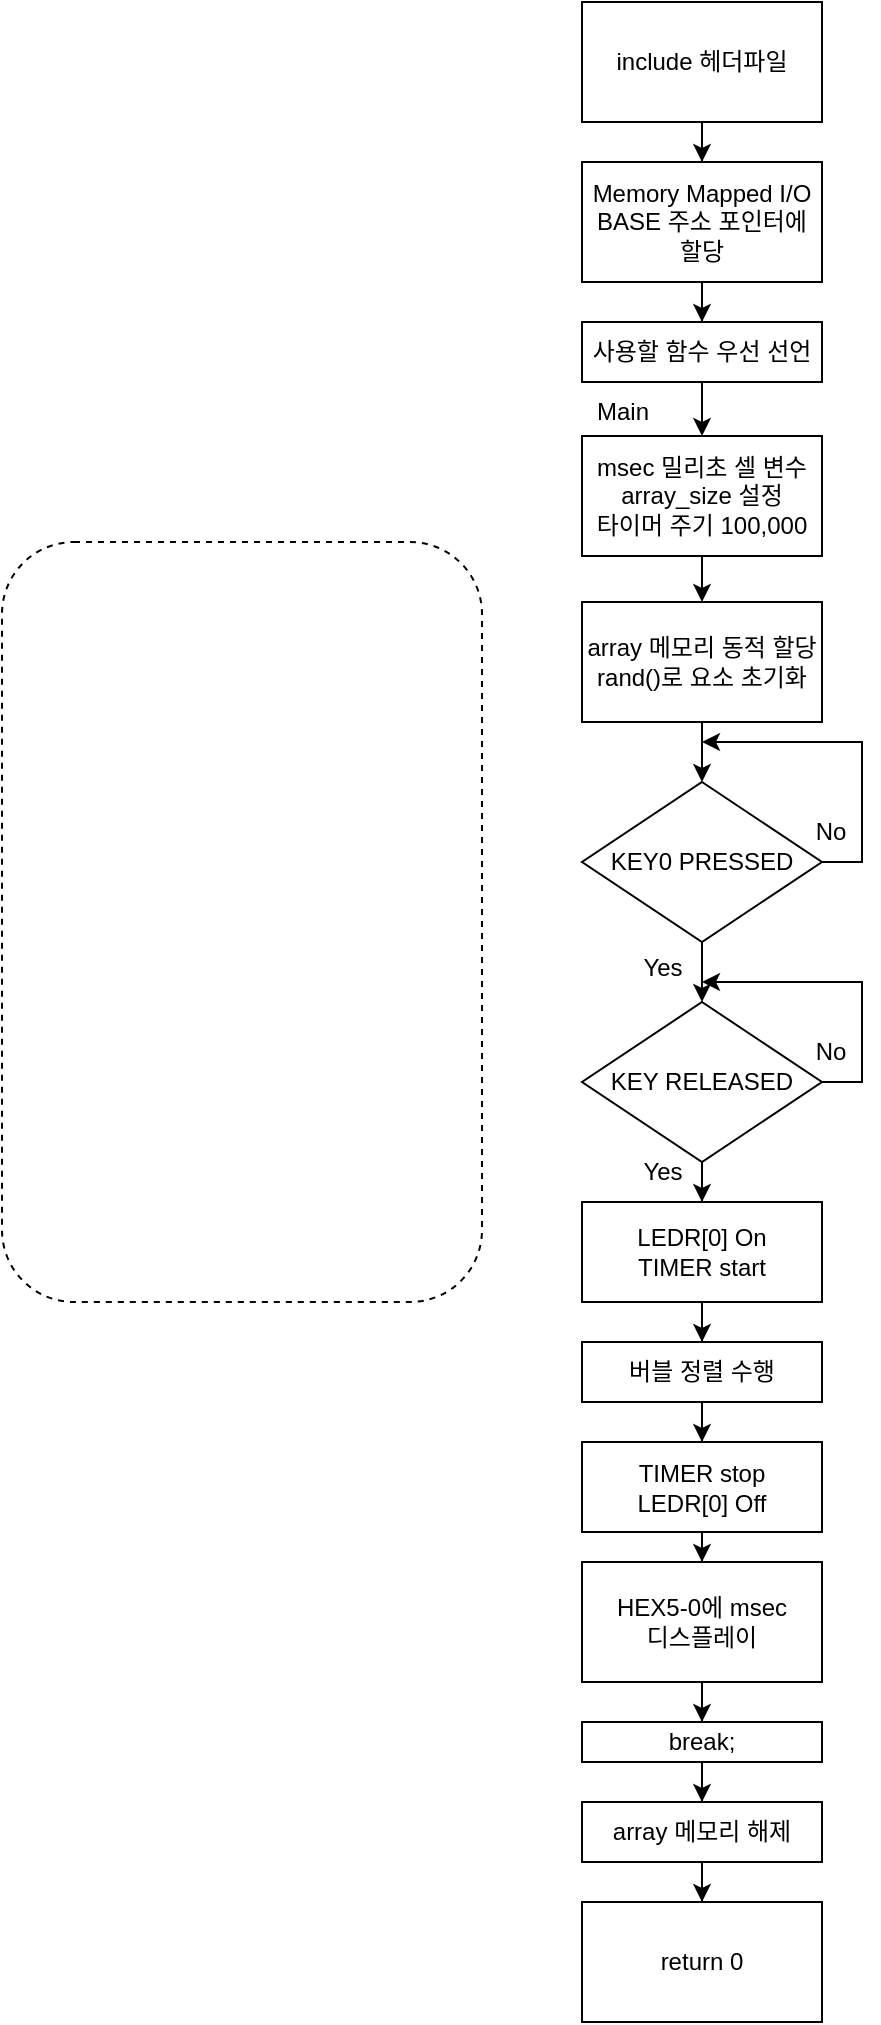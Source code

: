 <mxfile version="24.7.17">
  <diagram name="페이지-1" id="MUA2kf6paXnWbmi44_VQ">
    <mxGraphModel dx="913" dy="454" grid="1" gridSize="10" guides="1" tooltips="1" connect="1" arrows="1" fold="1" page="1" pageScale="1" pageWidth="827" pageHeight="1169" math="0" shadow="0">
      <root>
        <mxCell id="0" />
        <mxCell id="1" parent="0" />
        <mxCell id="RA9JSMZMmfBFjFqPAGHw-3" value="" style="edgeStyle=orthogonalEdgeStyle;rounded=0;orthogonalLoop=1;jettySize=auto;html=1;" edge="1" parent="1" source="RA9JSMZMmfBFjFqPAGHw-1" target="RA9JSMZMmfBFjFqPAGHw-2">
          <mxGeometry relative="1" as="geometry" />
        </mxCell>
        <mxCell id="RA9JSMZMmfBFjFqPAGHw-1" value="include 헤더파일" style="rounded=0;whiteSpace=wrap;html=1;" vertex="1" parent="1">
          <mxGeometry x="320" y="70" width="120" height="60" as="geometry" />
        </mxCell>
        <mxCell id="RA9JSMZMmfBFjFqPAGHw-5" value="" style="edgeStyle=orthogonalEdgeStyle;rounded=0;orthogonalLoop=1;jettySize=auto;html=1;" edge="1" parent="1" source="RA9JSMZMmfBFjFqPAGHw-2" target="RA9JSMZMmfBFjFqPAGHw-4">
          <mxGeometry relative="1" as="geometry" />
        </mxCell>
        <mxCell id="RA9JSMZMmfBFjFqPAGHw-2" value="Memory Mapped I/O&lt;br&gt;BASE 주소 포인터에&lt;br&gt;할당" style="rounded=0;whiteSpace=wrap;html=1;" vertex="1" parent="1">
          <mxGeometry x="320" y="150" width="120" height="60" as="geometry" />
        </mxCell>
        <mxCell id="RA9JSMZMmfBFjFqPAGHw-7" value="" style="edgeStyle=orthogonalEdgeStyle;rounded=0;orthogonalLoop=1;jettySize=auto;html=1;" edge="1" parent="1" source="RA9JSMZMmfBFjFqPAGHw-4" target="RA9JSMZMmfBFjFqPAGHw-6">
          <mxGeometry relative="1" as="geometry" />
        </mxCell>
        <mxCell id="RA9JSMZMmfBFjFqPAGHw-4" value="사용할 함수 우선 선언" style="whiteSpace=wrap;html=1;rounded=0;" vertex="1" parent="1">
          <mxGeometry x="320" y="230" width="120" height="30" as="geometry" />
        </mxCell>
        <mxCell id="RA9JSMZMmfBFjFqPAGHw-9" value="" style="group" vertex="1" connectable="0" parent="1">
          <mxGeometry x="315" y="260" width="125" height="87" as="geometry" />
        </mxCell>
        <mxCell id="RA9JSMZMmfBFjFqPAGHw-6" value="msec 밀리초 셀 변수&lt;br&gt;array_size 설정&lt;br&gt;타이머 주기 100,000" style="whiteSpace=wrap;html=1;rounded=0;" vertex="1" parent="RA9JSMZMmfBFjFqPAGHw-9">
          <mxGeometry x="5" y="27" width="120" height="60" as="geometry" />
        </mxCell>
        <mxCell id="RA9JSMZMmfBFjFqPAGHw-8" value="Main" style="text;html=1;align=center;verticalAlign=middle;resizable=0;points=[];autosize=1;strokeColor=none;fillColor=none;" vertex="1" parent="RA9JSMZMmfBFjFqPAGHw-9">
          <mxGeometry width="50" height="30" as="geometry" />
        </mxCell>
        <mxCell id="RA9JSMZMmfBFjFqPAGHw-15" value="" style="edgeStyle=orthogonalEdgeStyle;rounded=0;orthogonalLoop=1;jettySize=auto;html=1;" edge="1" parent="1" source="RA9JSMZMmfBFjFqPAGHw-10" target="RA9JSMZMmfBFjFqPAGHw-14">
          <mxGeometry relative="1" as="geometry" />
        </mxCell>
        <mxCell id="RA9JSMZMmfBFjFqPAGHw-10" value="array 메모리 동적 할당&lt;br&gt;rand()로 요소 초기화" style="whiteSpace=wrap;html=1;rounded=0;" vertex="1" parent="1">
          <mxGeometry x="320" y="370" width="120" height="60" as="geometry" />
        </mxCell>
        <mxCell id="RA9JSMZMmfBFjFqPAGHw-11" value="" style="edgeStyle=orthogonalEdgeStyle;rounded=0;orthogonalLoop=1;jettySize=auto;html=1;" edge="1" parent="1" source="RA9JSMZMmfBFjFqPAGHw-6" target="RA9JSMZMmfBFjFqPAGHw-10">
          <mxGeometry relative="1" as="geometry" />
        </mxCell>
        <mxCell id="RA9JSMZMmfBFjFqPAGHw-26" value="" style="edgeStyle=orthogonalEdgeStyle;rounded=0;orthogonalLoop=1;jettySize=auto;html=1;" edge="1" parent="1" source="RA9JSMZMmfBFjFqPAGHw-16" target="RA9JSMZMmfBFjFqPAGHw-25">
          <mxGeometry relative="1" as="geometry" />
        </mxCell>
        <mxCell id="RA9JSMZMmfBFjFqPAGHw-19" value="Yes" style="text;html=1;align=center;verticalAlign=middle;resizable=0;points=[];autosize=1;strokeColor=none;fillColor=none;" vertex="1" parent="1">
          <mxGeometry x="340" y="640" width="40" height="30" as="geometry" />
        </mxCell>
        <mxCell id="RA9JSMZMmfBFjFqPAGHw-22" value="" style="rounded=1;whiteSpace=wrap;html=1;fillColor=none;dashed=1;" vertex="1" parent="1">
          <mxGeometry x="30" y="340" width="240" height="380" as="geometry" />
        </mxCell>
        <mxCell id="RA9JSMZMmfBFjFqPAGHw-28" value="" style="edgeStyle=orthogonalEdgeStyle;rounded=0;orthogonalLoop=1;jettySize=auto;html=1;" edge="1" parent="1" source="RA9JSMZMmfBFjFqPAGHw-25" target="RA9JSMZMmfBFjFqPAGHw-27">
          <mxGeometry relative="1" as="geometry" />
        </mxCell>
        <mxCell id="RA9JSMZMmfBFjFqPAGHw-25" value="LEDR[0] On&lt;div&gt;TIMER start&lt;/div&gt;" style="rounded=0;whiteSpace=wrap;html=1;" vertex="1" parent="1">
          <mxGeometry x="320" y="670" width="120" height="50" as="geometry" />
        </mxCell>
        <mxCell id="RA9JSMZMmfBFjFqPAGHw-31" value="" style="edgeStyle=orthogonalEdgeStyle;rounded=0;orthogonalLoop=1;jettySize=auto;html=1;" edge="1" parent="1" source="RA9JSMZMmfBFjFqPAGHw-27" target="RA9JSMZMmfBFjFqPAGHw-30">
          <mxGeometry relative="1" as="geometry" />
        </mxCell>
        <mxCell id="RA9JSMZMmfBFjFqPAGHw-27" value="버블 정렬 수행" style="whiteSpace=wrap;html=1;rounded=0;" vertex="1" parent="1">
          <mxGeometry x="320" y="740" width="120" height="30" as="geometry" />
        </mxCell>
        <mxCell id="RA9JSMZMmfBFjFqPAGHw-29" value="" style="group" vertex="1" connectable="0" parent="1">
          <mxGeometry x="320" y="440" width="144" height="210" as="geometry" />
        </mxCell>
        <mxCell id="RA9JSMZMmfBFjFqPAGHw-17" value="" style="edgeStyle=orthogonalEdgeStyle;rounded=0;orthogonalLoop=1;jettySize=auto;html=1;" edge="1" parent="RA9JSMZMmfBFjFqPAGHw-29" source="RA9JSMZMmfBFjFqPAGHw-14" target="RA9JSMZMmfBFjFqPAGHw-16">
          <mxGeometry relative="1" as="geometry" />
        </mxCell>
        <mxCell id="RA9JSMZMmfBFjFqPAGHw-14" value="KEY0 PRESSED" style="rhombus;whiteSpace=wrap;html=1;rounded=0;" vertex="1" parent="RA9JSMZMmfBFjFqPAGHw-29">
          <mxGeometry y="20" width="120" height="80" as="geometry" />
        </mxCell>
        <mxCell id="RA9JSMZMmfBFjFqPAGHw-16" value="KEY RELEASED" style="rhombus;whiteSpace=wrap;html=1;rounded=0;" vertex="1" parent="RA9JSMZMmfBFjFqPAGHw-29">
          <mxGeometry y="130" width="120" height="80" as="geometry" />
        </mxCell>
        <mxCell id="RA9JSMZMmfBFjFqPAGHw-18" value="Yes" style="text;html=1;align=center;verticalAlign=middle;resizable=0;points=[];autosize=1;strokeColor=none;fillColor=none;" vertex="1" parent="RA9JSMZMmfBFjFqPAGHw-29">
          <mxGeometry x="20" y="98" width="40" height="30" as="geometry" />
        </mxCell>
        <mxCell id="RA9JSMZMmfBFjFqPAGHw-20" value="" style="endArrow=classic;html=1;rounded=0;exitX=1;exitY=0.5;exitDx=0;exitDy=0;" edge="1" parent="RA9JSMZMmfBFjFqPAGHw-29" source="RA9JSMZMmfBFjFqPAGHw-14">
          <mxGeometry width="50" height="50" relative="1" as="geometry">
            <mxPoint x="190" y="120" as="sourcePoint" />
            <mxPoint x="60" as="targetPoint" />
            <Array as="points">
              <mxPoint x="140" y="60" />
              <mxPoint x="140" y="20" />
              <mxPoint x="140" />
              <mxPoint x="100" />
            </Array>
          </mxGeometry>
        </mxCell>
        <mxCell id="RA9JSMZMmfBFjFqPAGHw-21" value="No" style="text;html=1;align=center;verticalAlign=middle;resizable=0;points=[];autosize=1;strokeColor=none;fillColor=none;" vertex="1" parent="RA9JSMZMmfBFjFqPAGHw-29">
          <mxGeometry x="104" y="30" width="40" height="30" as="geometry" />
        </mxCell>
        <mxCell id="RA9JSMZMmfBFjFqPAGHw-23" value="" style="endArrow=classic;html=1;rounded=0;entryX=1;entryY=0.733;entryDx=0;entryDy=0;entryPerimeter=0;" edge="1" parent="RA9JSMZMmfBFjFqPAGHw-29" source="RA9JSMZMmfBFjFqPAGHw-16" target="RA9JSMZMmfBFjFqPAGHw-18">
          <mxGeometry width="50" height="50" relative="1" as="geometry">
            <mxPoint x="150" y="170" as="sourcePoint" />
            <mxPoint x="60" y="90" as="targetPoint" />
            <Array as="points">
              <mxPoint x="140" y="170" />
              <mxPoint x="140" y="150" />
              <mxPoint x="140" y="120" />
            </Array>
          </mxGeometry>
        </mxCell>
        <mxCell id="RA9JSMZMmfBFjFqPAGHw-24" value="No" style="text;html=1;align=center;verticalAlign=middle;resizable=0;points=[];autosize=1;strokeColor=none;fillColor=none;" vertex="1" parent="RA9JSMZMmfBFjFqPAGHw-29">
          <mxGeometry x="104" y="140" width="40" height="30" as="geometry" />
        </mxCell>
        <mxCell id="RA9JSMZMmfBFjFqPAGHw-34" value="" style="edgeStyle=orthogonalEdgeStyle;rounded=0;orthogonalLoop=1;jettySize=auto;html=1;" edge="1" parent="1" source="RA9JSMZMmfBFjFqPAGHw-30" target="RA9JSMZMmfBFjFqPAGHw-33">
          <mxGeometry relative="1" as="geometry" />
        </mxCell>
        <mxCell id="RA9JSMZMmfBFjFqPAGHw-30" value="TIMER stop&lt;div&gt;LEDR[0] Off&lt;/div&gt;" style="whiteSpace=wrap;html=1;rounded=0;" vertex="1" parent="1">
          <mxGeometry x="320" y="790" width="120" height="45" as="geometry" />
        </mxCell>
        <mxCell id="RA9JSMZMmfBFjFqPAGHw-36" value="" style="edgeStyle=orthogonalEdgeStyle;rounded=0;orthogonalLoop=1;jettySize=auto;html=1;" edge="1" parent="1" source="RA9JSMZMmfBFjFqPAGHw-33" target="RA9JSMZMmfBFjFqPAGHw-35">
          <mxGeometry relative="1" as="geometry" />
        </mxCell>
        <mxCell id="RA9JSMZMmfBFjFqPAGHw-33" value="HEX5-0에 msec&lt;br&gt;디스플레이" style="whiteSpace=wrap;html=1;rounded=0;" vertex="1" parent="1">
          <mxGeometry x="320" y="850" width="120" height="60" as="geometry" />
        </mxCell>
        <mxCell id="RA9JSMZMmfBFjFqPAGHw-38" value="" style="edgeStyle=orthogonalEdgeStyle;rounded=0;orthogonalLoop=1;jettySize=auto;html=1;" edge="1" parent="1" source="RA9JSMZMmfBFjFqPAGHw-35" target="RA9JSMZMmfBFjFqPAGHw-37">
          <mxGeometry relative="1" as="geometry" />
        </mxCell>
        <mxCell id="RA9JSMZMmfBFjFqPAGHw-35" value="break;" style="whiteSpace=wrap;html=1;rounded=0;" vertex="1" parent="1">
          <mxGeometry x="320" y="930" width="120" height="20" as="geometry" />
        </mxCell>
        <mxCell id="RA9JSMZMmfBFjFqPAGHw-40" value="" style="edgeStyle=orthogonalEdgeStyle;rounded=0;orthogonalLoop=1;jettySize=auto;html=1;" edge="1" parent="1" source="RA9JSMZMmfBFjFqPAGHw-37" target="RA9JSMZMmfBFjFqPAGHw-39">
          <mxGeometry relative="1" as="geometry" />
        </mxCell>
        <mxCell id="RA9JSMZMmfBFjFqPAGHw-37" value="array 메모리 해제" style="whiteSpace=wrap;html=1;rounded=0;" vertex="1" parent="1">
          <mxGeometry x="320" y="970" width="120" height="30" as="geometry" />
        </mxCell>
        <mxCell id="RA9JSMZMmfBFjFqPAGHw-39" value="return 0" style="whiteSpace=wrap;html=1;rounded=0;" vertex="1" parent="1">
          <mxGeometry x="320" y="1020" width="120" height="60" as="geometry" />
        </mxCell>
      </root>
    </mxGraphModel>
  </diagram>
</mxfile>
